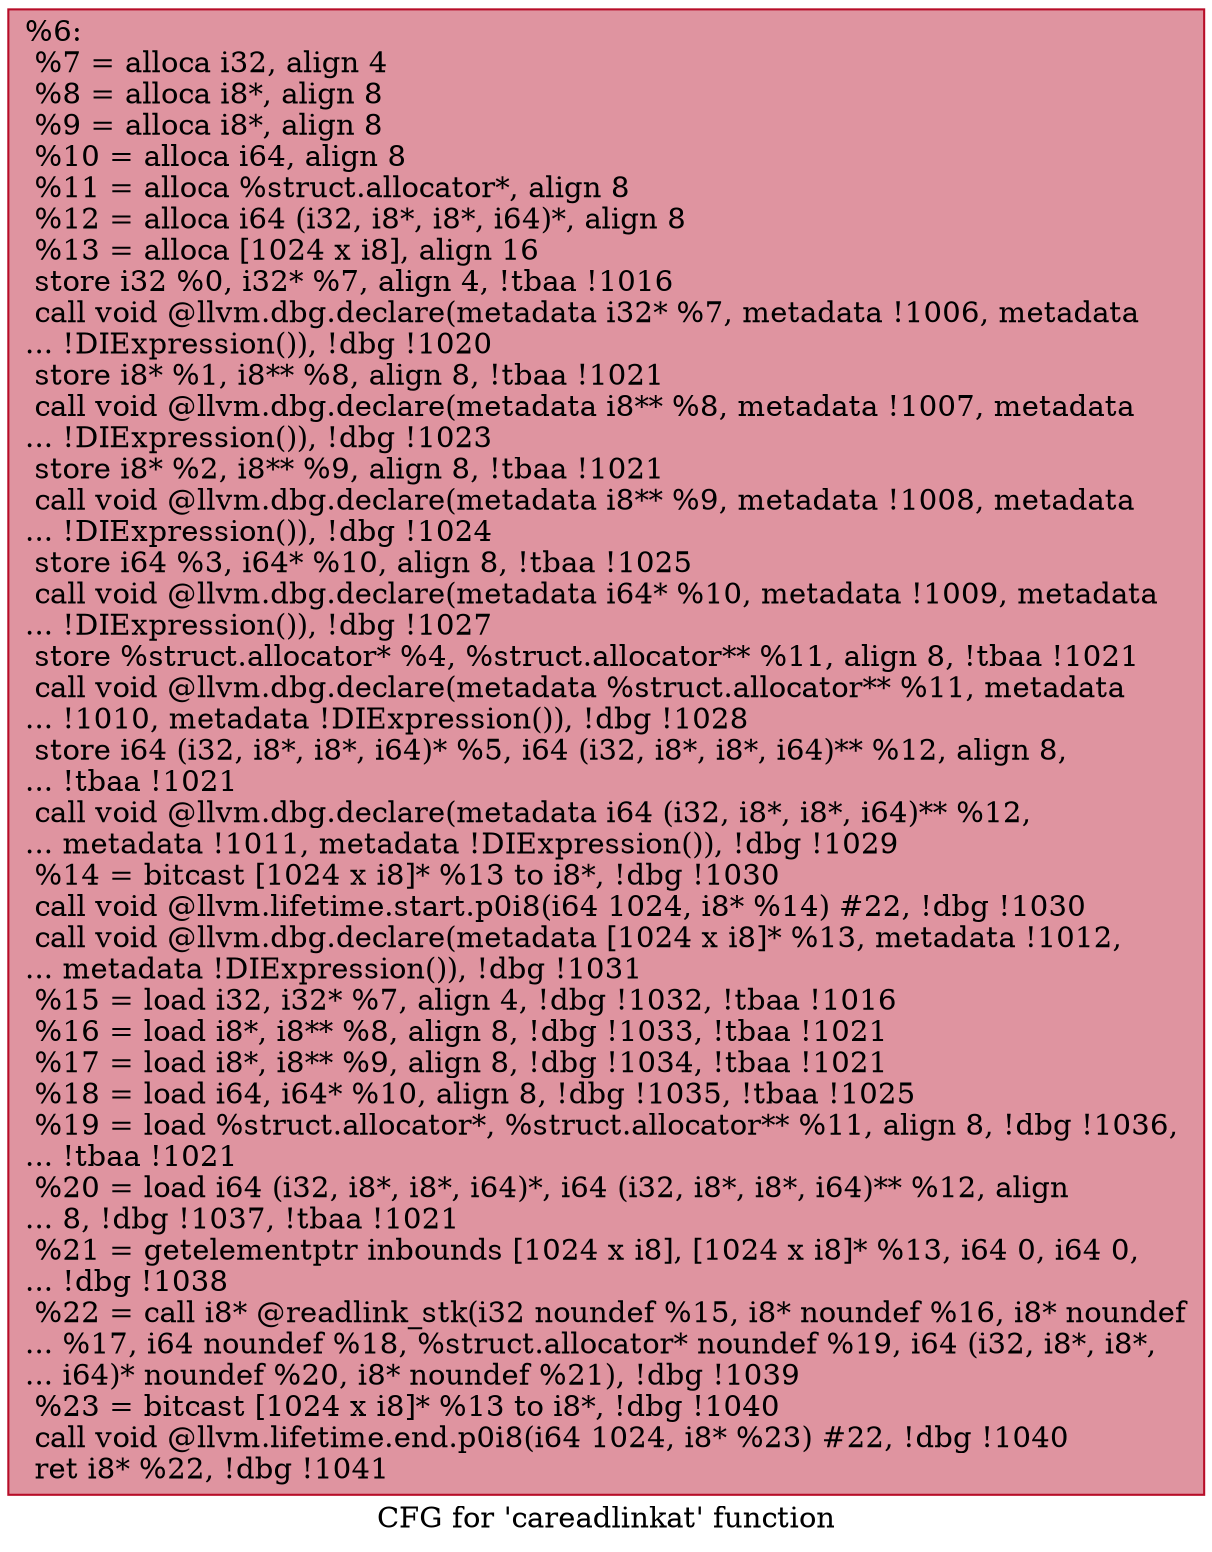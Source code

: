 digraph "CFG for 'careadlinkat' function" {
	label="CFG for 'careadlinkat' function";

	Node0x1355820 [shape=record,color="#b70d28ff", style=filled, fillcolor="#b70d2870",label="{%6:\l  %7 = alloca i32, align 4\l  %8 = alloca i8*, align 8\l  %9 = alloca i8*, align 8\l  %10 = alloca i64, align 8\l  %11 = alloca %struct.allocator*, align 8\l  %12 = alloca i64 (i32, i8*, i8*, i64)*, align 8\l  %13 = alloca [1024 x i8], align 16\l  store i32 %0, i32* %7, align 4, !tbaa !1016\l  call void @llvm.dbg.declare(metadata i32* %7, metadata !1006, metadata\l... !DIExpression()), !dbg !1020\l  store i8* %1, i8** %8, align 8, !tbaa !1021\l  call void @llvm.dbg.declare(metadata i8** %8, metadata !1007, metadata\l... !DIExpression()), !dbg !1023\l  store i8* %2, i8** %9, align 8, !tbaa !1021\l  call void @llvm.dbg.declare(metadata i8** %9, metadata !1008, metadata\l... !DIExpression()), !dbg !1024\l  store i64 %3, i64* %10, align 8, !tbaa !1025\l  call void @llvm.dbg.declare(metadata i64* %10, metadata !1009, metadata\l... !DIExpression()), !dbg !1027\l  store %struct.allocator* %4, %struct.allocator** %11, align 8, !tbaa !1021\l  call void @llvm.dbg.declare(metadata %struct.allocator** %11, metadata\l... !1010, metadata !DIExpression()), !dbg !1028\l  store i64 (i32, i8*, i8*, i64)* %5, i64 (i32, i8*, i8*, i64)** %12, align 8,\l... !tbaa !1021\l  call void @llvm.dbg.declare(metadata i64 (i32, i8*, i8*, i64)** %12,\l... metadata !1011, metadata !DIExpression()), !dbg !1029\l  %14 = bitcast [1024 x i8]* %13 to i8*, !dbg !1030\l  call void @llvm.lifetime.start.p0i8(i64 1024, i8* %14) #22, !dbg !1030\l  call void @llvm.dbg.declare(metadata [1024 x i8]* %13, metadata !1012,\l... metadata !DIExpression()), !dbg !1031\l  %15 = load i32, i32* %7, align 4, !dbg !1032, !tbaa !1016\l  %16 = load i8*, i8** %8, align 8, !dbg !1033, !tbaa !1021\l  %17 = load i8*, i8** %9, align 8, !dbg !1034, !tbaa !1021\l  %18 = load i64, i64* %10, align 8, !dbg !1035, !tbaa !1025\l  %19 = load %struct.allocator*, %struct.allocator** %11, align 8, !dbg !1036,\l... !tbaa !1021\l  %20 = load i64 (i32, i8*, i8*, i64)*, i64 (i32, i8*, i8*, i64)** %12, align\l... 8, !dbg !1037, !tbaa !1021\l  %21 = getelementptr inbounds [1024 x i8], [1024 x i8]* %13, i64 0, i64 0,\l... !dbg !1038\l  %22 = call i8* @readlink_stk(i32 noundef %15, i8* noundef %16, i8* noundef\l... %17, i64 noundef %18, %struct.allocator* noundef %19, i64 (i32, i8*, i8*,\l... i64)* noundef %20, i8* noundef %21), !dbg !1039\l  %23 = bitcast [1024 x i8]* %13 to i8*, !dbg !1040\l  call void @llvm.lifetime.end.p0i8(i64 1024, i8* %23) #22, !dbg !1040\l  ret i8* %22, !dbg !1041\l}"];
}

